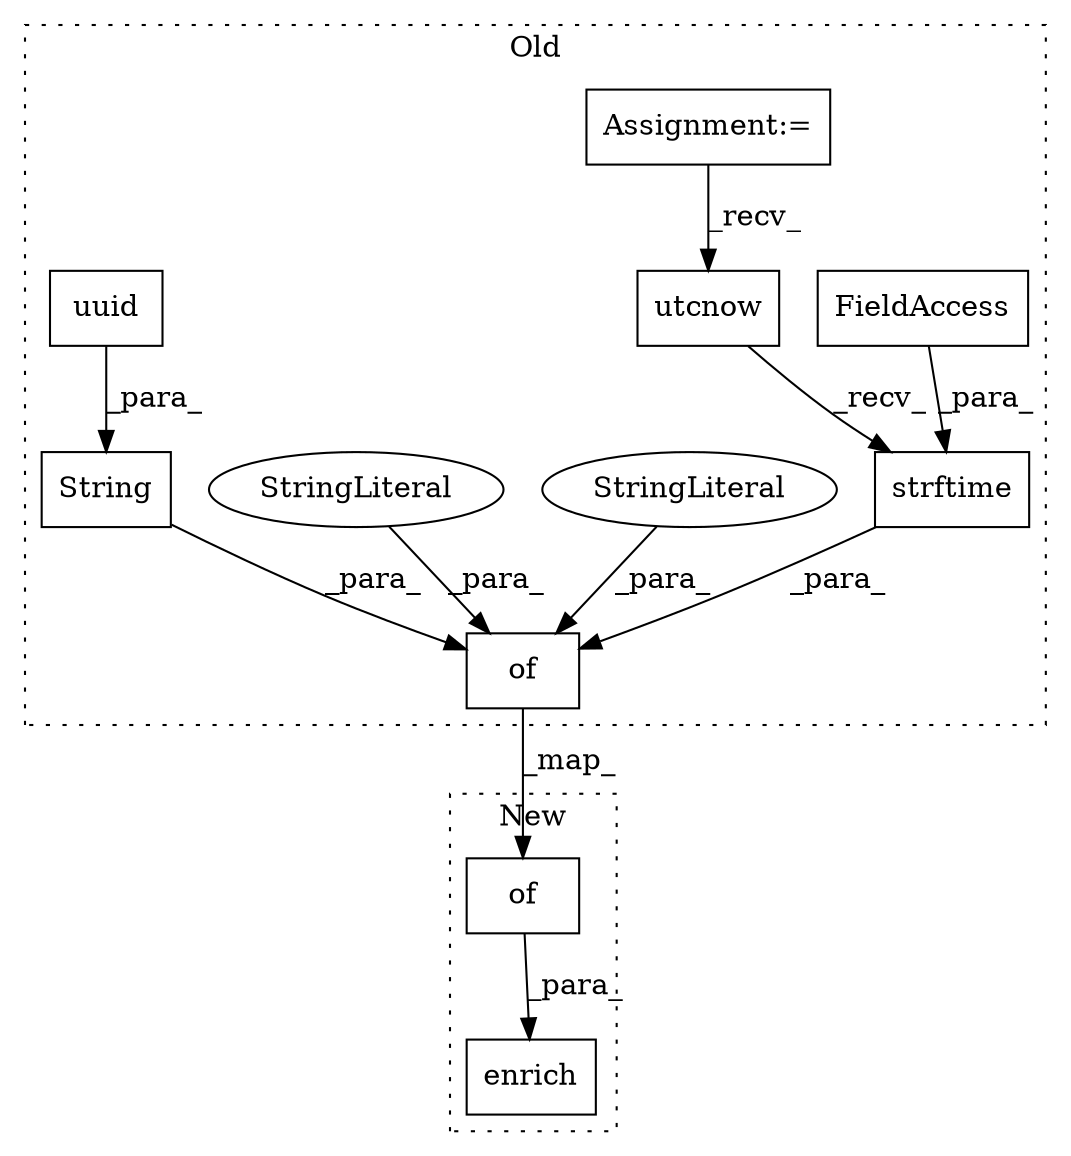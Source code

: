 digraph G {
subgraph cluster0 {
1 [label="utcnow" a="32" s="14185" l="8" shape="box"];
3 [label="strftime" a="32" s="14194,14233" l="9,1" shape="box"];
4 [label="FieldAccess" a="22" s="14203" l="30" shape="box"];
6 [label="of" a="32" s="14103,14363" l="3,1" shape="box"];
7 [label="Assignment:=" a="7" s="13870" l="8" shape="box"];
8 [label="StringLiteral" a="45" s="14344" l="4" shape="ellipse"];
9 [label="String" a="32" s="14349,14362" l="7,1" shape="box"];
10 [label="StringLiteral" a="45" s="14164" l="11" shape="ellipse"];
11 [label="uuid" a="32" s="14356" l="6" shape="box"];
label = "Old";
style="dotted";
}
subgraph cluster1 {
2 [label="enrich" a="32" s="12907,13088" l="7,1" shape="box"];
5 [label="of" a="32" s="12918,13087" l="3,1" shape="box"];
label = "New";
style="dotted";
}
1 -> 3 [label="_recv_"];
3 -> 6 [label="_para_"];
4 -> 3 [label="_para_"];
5 -> 2 [label="_para_"];
6 -> 5 [label="_map_"];
7 -> 1 [label="_recv_"];
8 -> 6 [label="_para_"];
9 -> 6 [label="_para_"];
10 -> 6 [label="_para_"];
11 -> 9 [label="_para_"];
}